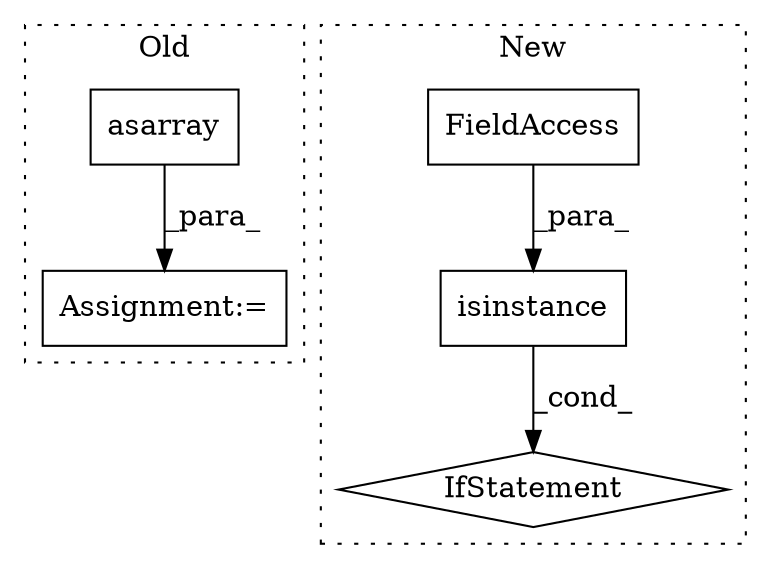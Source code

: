 digraph G {
subgraph cluster0 {
1 [label="asarray" a="32" s="1200,1222" l="8,1" shape="box"];
5 [label="Assignment:=" a="7" s="1193" l="1" shape="box"];
label = "Old";
style="dotted";
}
subgraph cluster1 {
2 [label="isinstance" a="32" s="1857,1877" l="11,1" shape="box"];
3 [label="IfStatement" a="25" s="1853,1878" l="4,2" shape="diamond"];
4 [label="FieldAccess" a="22" s="1873" l="4" shape="box"];
label = "New";
style="dotted";
}
1 -> 5 [label="_para_"];
2 -> 3 [label="_cond_"];
4 -> 2 [label="_para_"];
}